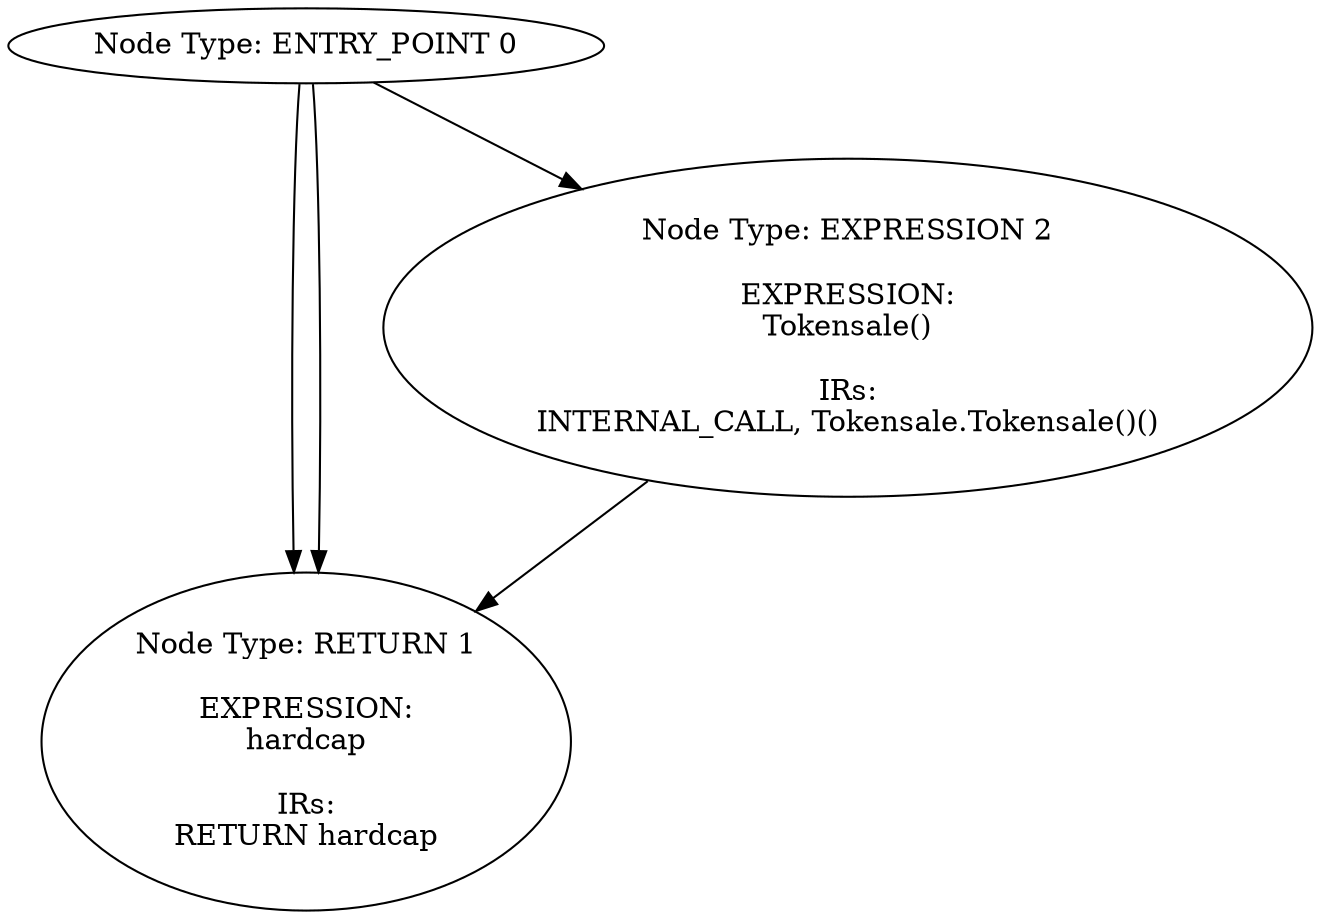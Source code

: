 digraph CFG {
0[label="Node Type: ENTRY_POINT 0
"];
0->1;
1[label="Node Type: RETURN 1

EXPRESSION:
hardcap

IRs:
RETURN hardcap"];
0[label="Node Type: ENTRY_POINT 0
"];
0->2;
1[label="Node Type: EXPRESSION 1

EXPRESSION:
hardcap = 1000000000000000000000

IRs:
hardcap(uint256) := 1000000000000000000000(uint256)"];
2[label="Node Type: EXPRESSION 2

EXPRESSION:
Tokensale()

IRs:
INTERNAL_CALL, Tokensale.Tokensale()()"];
2->1;
0[label="Node Type: OTHER_ENTRYPOINT 0

EXPRESSION:
hardcap = 10000000000000000000000

IRs:
hardcap(uint256) := 10000000000000000000000(uint256)"];
0[label="Node Type: ENTRY_POINT 0
"];
0[label="Node Type: ENTRY_POINT 0
"];
0->1;
1[label="Node Type: RETURN 1

EXPRESSION:
hardcap

IRs:
RETURN hardcap"];
0[label="Node Type: OTHER_ENTRYPOINT 0

EXPRESSION:
hardcap = 10000000000000000000000

IRs:
hardcap(uint256) := 10000000000000000000000(uint256)"];
0[label="Node Type: ENTRY_POINT 0
"];
}
